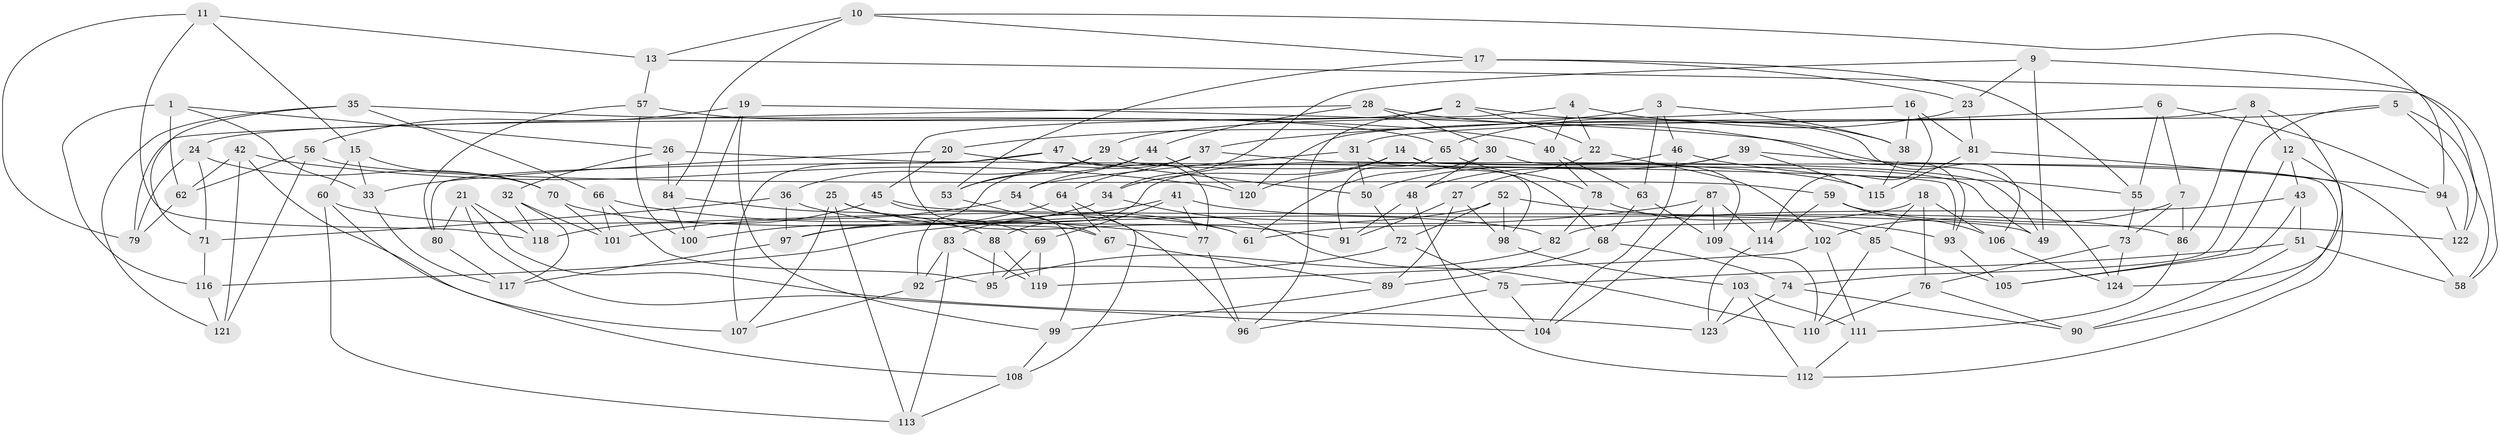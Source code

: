 // coarse degree distribution, {4: 0.6486486486486487, 10: 0.013513513513513514, 3: 0.08108108108108109, 8: 0.05405405405405406, 5: 0.08108108108108109, 7: 0.06756756756756757, 6: 0.02702702702702703, 9: 0.013513513513513514, 14: 0.013513513513513514}
// Generated by graph-tools (version 1.1) at 2025/03/03/04/25 22:03:51]
// undirected, 124 vertices, 248 edges
graph export_dot {
graph [start="1"]
  node [color=gray90,style=filled];
  1;
  2;
  3;
  4;
  5;
  6;
  7;
  8;
  9;
  10;
  11;
  12;
  13;
  14;
  15;
  16;
  17;
  18;
  19;
  20;
  21;
  22;
  23;
  24;
  25;
  26;
  27;
  28;
  29;
  30;
  31;
  32;
  33;
  34;
  35;
  36;
  37;
  38;
  39;
  40;
  41;
  42;
  43;
  44;
  45;
  46;
  47;
  48;
  49;
  50;
  51;
  52;
  53;
  54;
  55;
  56;
  57;
  58;
  59;
  60;
  61;
  62;
  63;
  64;
  65;
  66;
  67;
  68;
  69;
  70;
  71;
  72;
  73;
  74;
  75;
  76;
  77;
  78;
  79;
  80;
  81;
  82;
  83;
  84;
  85;
  86;
  87;
  88;
  89;
  90;
  91;
  92;
  93;
  94;
  95;
  96;
  97;
  98;
  99;
  100;
  101;
  102;
  103;
  104;
  105;
  106;
  107;
  108;
  109;
  110;
  111;
  112;
  113;
  114;
  115;
  116;
  117;
  118;
  119;
  120;
  121;
  122;
  123;
  124;
  1 -- 116;
  1 -- 26;
  1 -- 33;
  1 -- 62;
  2 -- 24;
  2 -- 22;
  2 -- 106;
  2 -- 96;
  3 -- 46;
  3 -- 20;
  3 -- 38;
  3 -- 63;
  4 -- 40;
  4 -- 38;
  4 -- 67;
  4 -- 22;
  5 -- 122;
  5 -- 74;
  5 -- 31;
  5 -- 58;
  6 -- 37;
  6 -- 7;
  6 -- 55;
  6 -- 94;
  7 -- 102;
  7 -- 86;
  7 -- 73;
  8 -- 12;
  8 -- 86;
  8 -- 124;
  8 -- 120;
  9 -- 122;
  9 -- 23;
  9 -- 49;
  9 -- 34;
  10 -- 17;
  10 -- 13;
  10 -- 94;
  10 -- 84;
  11 -- 118;
  11 -- 15;
  11 -- 13;
  11 -- 79;
  12 -- 43;
  12 -- 105;
  12 -- 112;
  13 -- 57;
  13 -- 58;
  14 -- 34;
  14 -- 120;
  14 -- 90;
  14 -- 68;
  15 -- 33;
  15 -- 70;
  15 -- 60;
  16 -- 29;
  16 -- 38;
  16 -- 114;
  16 -- 81;
  17 -- 53;
  17 -- 55;
  17 -- 23;
  18 -- 85;
  18 -- 76;
  18 -- 106;
  18 -- 61;
  19 -- 99;
  19 -- 56;
  19 -- 124;
  19 -- 100;
  20 -- 115;
  20 -- 33;
  20 -- 45;
  21 -- 104;
  21 -- 80;
  21 -- 118;
  21 -- 123;
  22 -- 27;
  22 -- 102;
  23 -- 65;
  23 -- 81;
  24 -- 71;
  24 -- 79;
  24 -- 70;
  25 -- 91;
  25 -- 113;
  25 -- 69;
  25 -- 107;
  26 -- 32;
  26 -- 84;
  26 -- 93;
  27 -- 89;
  27 -- 91;
  27 -- 98;
  28 -- 79;
  28 -- 44;
  28 -- 93;
  28 -- 30;
  29 -- 36;
  29 -- 49;
  29 -- 53;
  30 -- 61;
  30 -- 109;
  30 -- 48;
  31 -- 54;
  31 -- 98;
  31 -- 50;
  32 -- 118;
  32 -- 101;
  32 -- 117;
  33 -- 117;
  34 -- 110;
  34 -- 97;
  35 -- 71;
  35 -- 121;
  35 -- 40;
  35 -- 66;
  36 -- 97;
  36 -- 71;
  36 -- 61;
  37 -- 92;
  37 -- 49;
  37 -- 64;
  38 -- 115;
  39 -- 50;
  39 -- 115;
  39 -- 48;
  39 -- 58;
  40 -- 63;
  40 -- 78;
  41 -- 83;
  41 -- 69;
  41 -- 77;
  41 -- 86;
  42 -- 120;
  42 -- 121;
  42 -- 107;
  42 -- 62;
  43 -- 51;
  43 -- 82;
  43 -- 105;
  44 -- 53;
  44 -- 120;
  44 -- 54;
  45 -- 99;
  45 -- 49;
  45 -- 118;
  46 -- 88;
  46 -- 104;
  46 -- 55;
  47 -- 80;
  47 -- 107;
  47 -- 77;
  47 -- 50;
  48 -- 91;
  48 -- 112;
  50 -- 72;
  51 -- 58;
  51 -- 75;
  51 -- 90;
  52 -- 97;
  52 -- 72;
  52 -- 98;
  52 -- 93;
  53 -- 67;
  54 -- 96;
  54 -- 101;
  55 -- 73;
  56 -- 59;
  56 -- 121;
  56 -- 62;
  57 -- 80;
  57 -- 100;
  57 -- 65;
  59 -- 106;
  59 -- 122;
  59 -- 114;
  60 -- 108;
  60 -- 113;
  60 -- 61;
  62 -- 79;
  63 -- 68;
  63 -- 109;
  64 -- 100;
  64 -- 67;
  64 -- 108;
  65 -- 78;
  65 -- 91;
  66 -- 101;
  66 -- 95;
  66 -- 77;
  67 -- 89;
  68 -- 89;
  68 -- 74;
  69 -- 119;
  69 -- 95;
  70 -- 82;
  70 -- 101;
  71 -- 116;
  72 -- 92;
  72 -- 75;
  73 -- 76;
  73 -- 124;
  74 -- 90;
  74 -- 123;
  75 -- 104;
  75 -- 96;
  76 -- 90;
  76 -- 110;
  77 -- 96;
  78 -- 82;
  78 -- 85;
  80 -- 117;
  81 -- 94;
  81 -- 115;
  82 -- 95;
  83 -- 92;
  83 -- 113;
  83 -- 119;
  84 -- 100;
  84 -- 88;
  85 -- 110;
  85 -- 105;
  86 -- 111;
  87 -- 114;
  87 -- 109;
  87 -- 104;
  87 -- 116;
  88 -- 119;
  88 -- 95;
  89 -- 99;
  92 -- 107;
  93 -- 105;
  94 -- 122;
  97 -- 117;
  98 -- 103;
  99 -- 108;
  102 -- 119;
  102 -- 111;
  103 -- 112;
  103 -- 123;
  103 -- 111;
  106 -- 124;
  108 -- 113;
  109 -- 110;
  111 -- 112;
  114 -- 123;
  116 -- 121;
}
